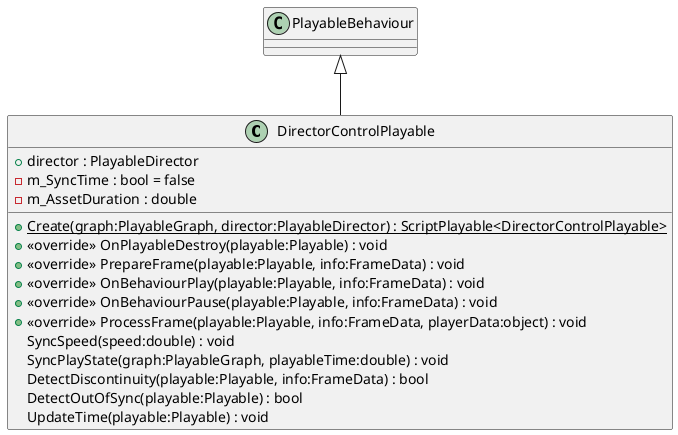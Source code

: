 @startuml
class DirectorControlPlayable {
    + director : PlayableDirector
    - m_SyncTime : bool = false
    - m_AssetDuration : double
    + {static} Create(graph:PlayableGraph, director:PlayableDirector) : ScriptPlayable<DirectorControlPlayable>
    + <<override>> OnPlayableDestroy(playable:Playable) : void
    + <<override>> PrepareFrame(playable:Playable, info:FrameData) : void
    + <<override>> OnBehaviourPlay(playable:Playable, info:FrameData) : void
    + <<override>> OnBehaviourPause(playable:Playable, info:FrameData) : void
    + <<override>> ProcessFrame(playable:Playable, info:FrameData, playerData:object) : void
    SyncSpeed(speed:double) : void
    SyncPlayState(graph:PlayableGraph, playableTime:double) : void
    DetectDiscontinuity(playable:Playable, info:FrameData) : bool
    DetectOutOfSync(playable:Playable) : bool
    UpdateTime(playable:Playable) : void
}
PlayableBehaviour <|-- DirectorControlPlayable
@enduml
